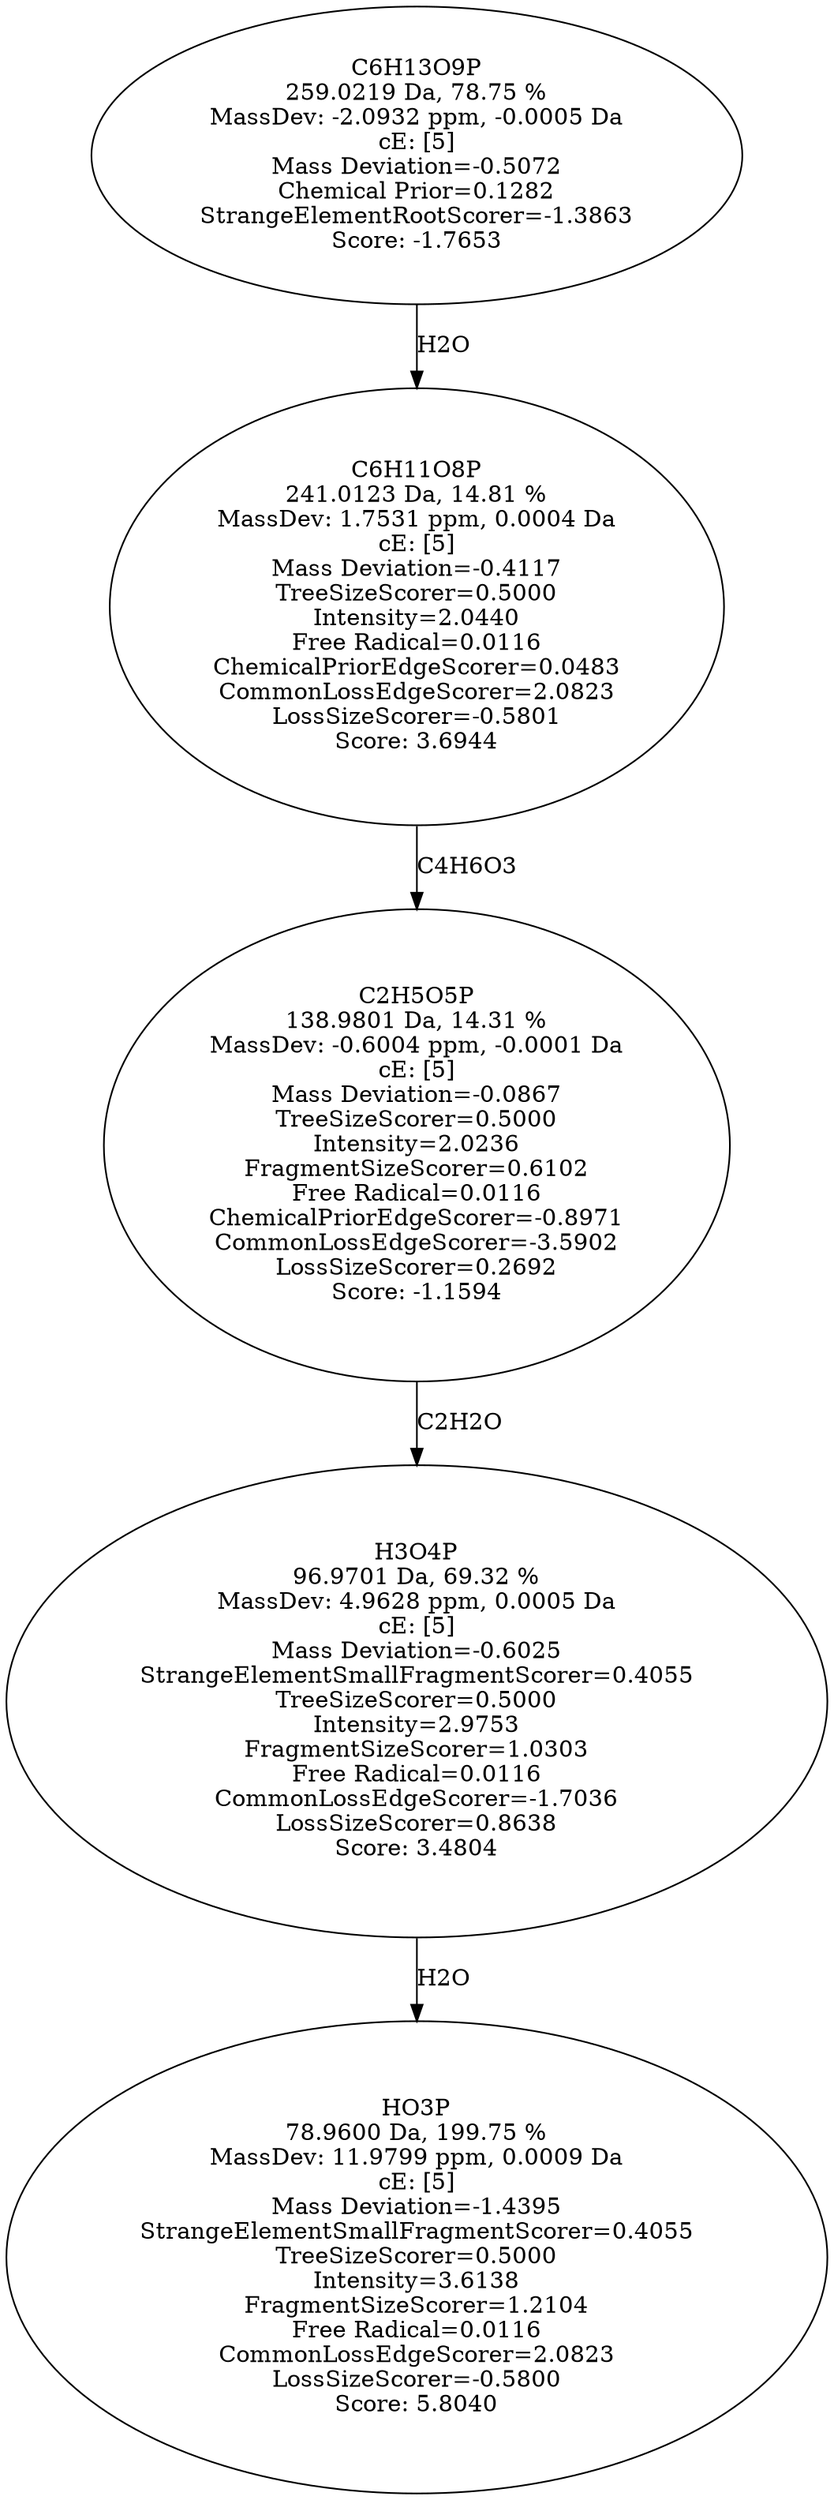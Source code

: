 strict digraph {
v1 [label="HO3P\n78.9600 Da, 199.75 %\nMassDev: 11.9799 ppm, 0.0009 Da\ncE: [5]\nMass Deviation=-1.4395\nStrangeElementSmallFragmentScorer=0.4055\nTreeSizeScorer=0.5000\nIntensity=3.6138\nFragmentSizeScorer=1.2104\nFree Radical=0.0116\nCommonLossEdgeScorer=2.0823\nLossSizeScorer=-0.5800\nScore: 5.8040"];
v2 [label="H3O4P\n96.9701 Da, 69.32 %\nMassDev: 4.9628 ppm, 0.0005 Da\ncE: [5]\nMass Deviation=-0.6025\nStrangeElementSmallFragmentScorer=0.4055\nTreeSizeScorer=0.5000\nIntensity=2.9753\nFragmentSizeScorer=1.0303\nFree Radical=0.0116\nCommonLossEdgeScorer=-1.7036\nLossSizeScorer=0.8638\nScore: 3.4804"];
v3 [label="C2H5O5P\n138.9801 Da, 14.31 %\nMassDev: -0.6004 ppm, -0.0001 Da\ncE: [5]\nMass Deviation=-0.0867\nTreeSizeScorer=0.5000\nIntensity=2.0236\nFragmentSizeScorer=0.6102\nFree Radical=0.0116\nChemicalPriorEdgeScorer=-0.8971\nCommonLossEdgeScorer=-3.5902\nLossSizeScorer=0.2692\nScore: -1.1594"];
v4 [label="C6H11O8P\n241.0123 Da, 14.81 %\nMassDev: 1.7531 ppm, 0.0004 Da\ncE: [5]\nMass Deviation=-0.4117\nTreeSizeScorer=0.5000\nIntensity=2.0440\nFree Radical=0.0116\nChemicalPriorEdgeScorer=0.0483\nCommonLossEdgeScorer=2.0823\nLossSizeScorer=-0.5801\nScore: 3.6944"];
v5 [label="C6H13O9P\n259.0219 Da, 78.75 %\nMassDev: -2.0932 ppm, -0.0005 Da\ncE: [5]\nMass Deviation=-0.5072\nChemical Prior=0.1282\nStrangeElementRootScorer=-1.3863\nScore: -1.7653"];
v2 -> v1 [label="H2O"];
v3 -> v2 [label="C2H2O"];
v4 -> v3 [label="C4H6O3"];
v5 -> v4 [label="H2O"];
}